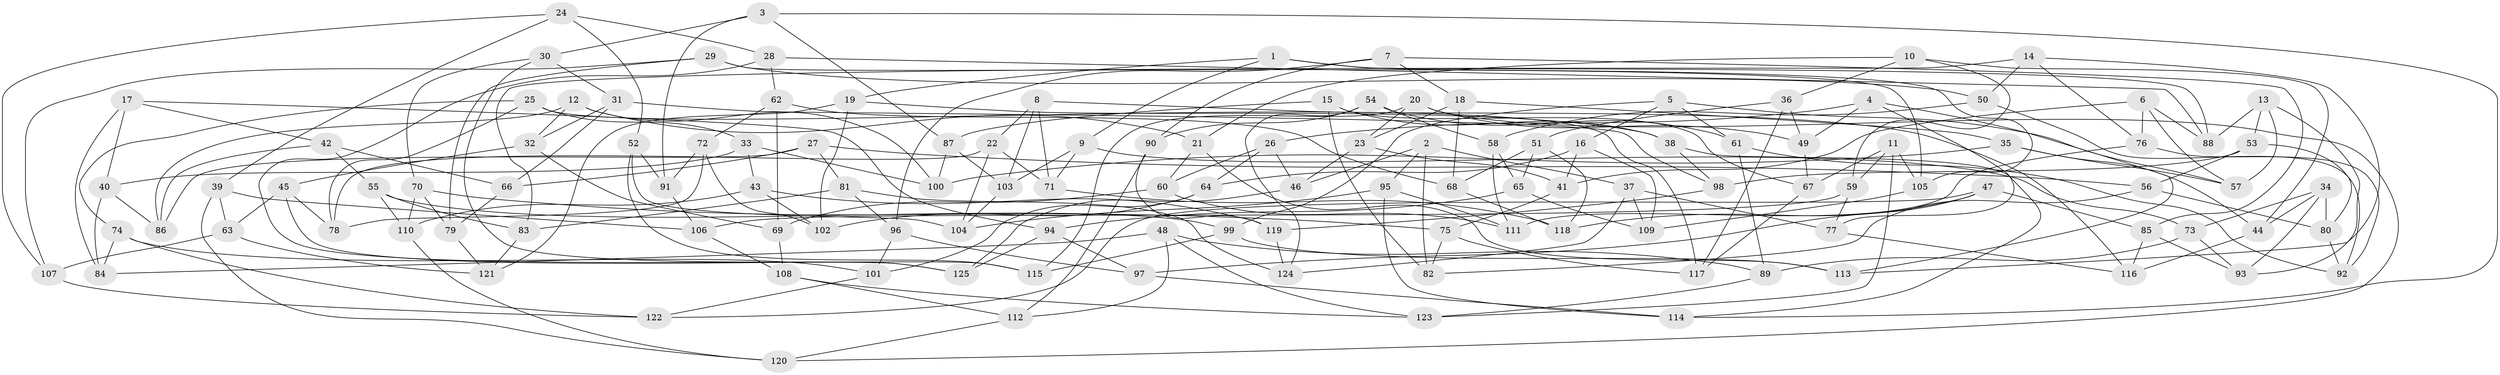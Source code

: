 // Generated by graph-tools (version 1.1) at 2025/11/02/27/25 16:11:44]
// undirected, 125 vertices, 250 edges
graph export_dot {
graph [start="1"]
  node [color=gray90,style=filled];
  1;
  2;
  3;
  4;
  5;
  6;
  7;
  8;
  9;
  10;
  11;
  12;
  13;
  14;
  15;
  16;
  17;
  18;
  19;
  20;
  21;
  22;
  23;
  24;
  25;
  26;
  27;
  28;
  29;
  30;
  31;
  32;
  33;
  34;
  35;
  36;
  37;
  38;
  39;
  40;
  41;
  42;
  43;
  44;
  45;
  46;
  47;
  48;
  49;
  50;
  51;
  52;
  53;
  54;
  55;
  56;
  57;
  58;
  59;
  60;
  61;
  62;
  63;
  64;
  65;
  66;
  67;
  68;
  69;
  70;
  71;
  72;
  73;
  74;
  75;
  76;
  77;
  78;
  79;
  80;
  81;
  82;
  83;
  84;
  85;
  86;
  87;
  88;
  89;
  90;
  91;
  92;
  93;
  94;
  95;
  96;
  97;
  98;
  99;
  100;
  101;
  102;
  103;
  104;
  105;
  106;
  107;
  108;
  109;
  110;
  111;
  112;
  113;
  114;
  115;
  116;
  117;
  118;
  119;
  120;
  121;
  122;
  123;
  124;
  125;
  1 -- 9;
  1 -- 88;
  1 -- 19;
  1 -- 105;
  2 -- 37;
  2 -- 46;
  2 -- 82;
  2 -- 95;
  3 -- 87;
  3 -- 30;
  3 -- 91;
  3 -- 114;
  4 -- 26;
  4 -- 77;
  4 -- 49;
  4 -- 113;
  5 -- 57;
  5 -- 61;
  5 -- 99;
  5 -- 16;
  6 -- 88;
  6 -- 57;
  6 -- 76;
  6 -- 41;
  7 -- 90;
  7 -- 96;
  7 -- 18;
  7 -- 85;
  8 -- 71;
  8 -- 22;
  8 -- 103;
  8 -- 116;
  9 -- 71;
  9 -- 73;
  9 -- 103;
  10 -- 59;
  10 -- 21;
  10 -- 44;
  10 -- 36;
  11 -- 67;
  11 -- 59;
  11 -- 123;
  11 -- 105;
  12 -- 21;
  12 -- 86;
  12 -- 32;
  12 -- 100;
  13 -- 88;
  13 -- 57;
  13 -- 53;
  13 -- 93;
  14 -- 83;
  14 -- 76;
  14 -- 113;
  14 -- 50;
  15 -- 82;
  15 -- 38;
  15 -- 87;
  15 -- 67;
  16 -- 64;
  16 -- 41;
  16 -- 109;
  17 -- 94;
  17 -- 84;
  17 -- 42;
  17 -- 40;
  18 -- 35;
  18 -- 23;
  18 -- 68;
  19 -- 38;
  19 -- 121;
  19 -- 102;
  20 -- 49;
  20 -- 115;
  20 -- 23;
  20 -- 120;
  21 -- 60;
  21 -- 113;
  22 -- 104;
  22 -- 78;
  22 -- 71;
  23 -- 46;
  23 -- 41;
  24 -- 52;
  24 -- 39;
  24 -- 28;
  24 -- 107;
  25 -- 33;
  25 -- 78;
  25 -- 117;
  25 -- 74;
  26 -- 60;
  26 -- 64;
  26 -- 46;
  27 -- 66;
  27 -- 86;
  27 -- 81;
  27 -- 56;
  28 -- 88;
  28 -- 62;
  28 -- 125;
  29 -- 79;
  29 -- 50;
  29 -- 107;
  29 -- 105;
  30 -- 70;
  30 -- 115;
  30 -- 31;
  31 -- 66;
  31 -- 32;
  31 -- 98;
  32 -- 45;
  32 -- 69;
  33 -- 40;
  33 -- 43;
  33 -- 100;
  34 -- 80;
  34 -- 93;
  34 -- 44;
  34 -- 73;
  35 -- 44;
  35 -- 100;
  35 -- 57;
  36 -- 117;
  36 -- 51;
  36 -- 49;
  37 -- 109;
  37 -- 124;
  37 -- 77;
  38 -- 114;
  38 -- 98;
  39 -- 120;
  39 -- 106;
  39 -- 63;
  40 -- 86;
  40 -- 84;
  41 -- 75;
  42 -- 66;
  42 -- 86;
  42 -- 55;
  43 -- 110;
  43 -- 102;
  43 -- 119;
  44 -- 116;
  45 -- 78;
  45 -- 125;
  45 -- 63;
  46 -- 125;
  47 -- 118;
  47 -- 122;
  47 -- 85;
  47 -- 97;
  48 -- 84;
  48 -- 112;
  48 -- 89;
  48 -- 123;
  49 -- 67;
  50 -- 58;
  50 -- 92;
  51 -- 118;
  51 -- 68;
  51 -- 65;
  52 -- 91;
  52 -- 104;
  52 -- 115;
  53 -- 80;
  53 -- 98;
  53 -- 56;
  54 -- 58;
  54 -- 90;
  54 -- 124;
  54 -- 61;
  55 -- 83;
  55 -- 110;
  55 -- 99;
  56 -- 80;
  56 -- 82;
  58 -- 65;
  58 -- 111;
  59 -- 77;
  59 -- 106;
  60 -- 111;
  60 -- 69;
  61 -- 89;
  61 -- 92;
  62 -- 72;
  62 -- 69;
  62 -- 68;
  63 -- 121;
  63 -- 107;
  64 -- 102;
  64 -- 101;
  65 -- 109;
  65 -- 94;
  66 -- 79;
  67 -- 117;
  68 -- 118;
  69 -- 108;
  70 -- 110;
  70 -- 75;
  70 -- 79;
  71 -- 118;
  72 -- 102;
  72 -- 78;
  72 -- 91;
  73 -- 89;
  73 -- 93;
  74 -- 84;
  74 -- 101;
  74 -- 122;
  75 -- 82;
  75 -- 117;
  76 -- 92;
  76 -- 111;
  77 -- 116;
  79 -- 121;
  80 -- 92;
  81 -- 96;
  81 -- 124;
  81 -- 83;
  83 -- 121;
  85 -- 93;
  85 -- 116;
  87 -- 100;
  87 -- 103;
  89 -- 123;
  90 -- 119;
  90 -- 112;
  91 -- 106;
  94 -- 125;
  94 -- 97;
  95 -- 114;
  95 -- 104;
  95 -- 111;
  96 -- 97;
  96 -- 101;
  97 -- 114;
  98 -- 119;
  99 -- 113;
  99 -- 115;
  101 -- 122;
  103 -- 104;
  105 -- 109;
  106 -- 108;
  107 -- 122;
  108 -- 123;
  108 -- 112;
  110 -- 120;
  112 -- 120;
  119 -- 124;
}
